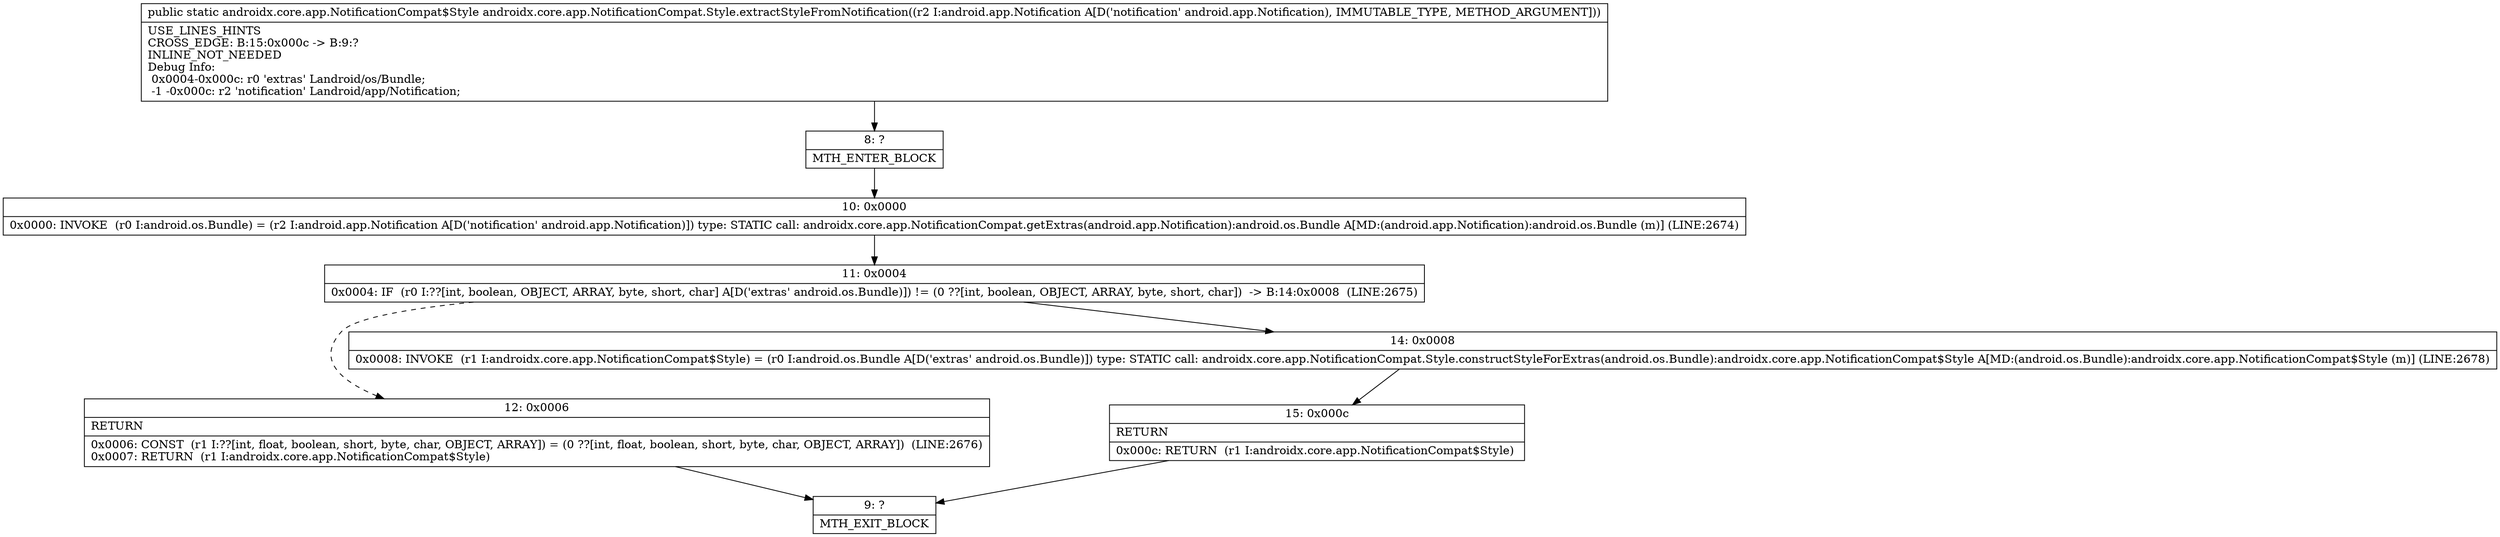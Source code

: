 digraph "CFG forandroidx.core.app.NotificationCompat.Style.extractStyleFromNotification(Landroid\/app\/Notification;)Landroidx\/core\/app\/NotificationCompat$Style;" {
Node_8 [shape=record,label="{8\:\ ?|MTH_ENTER_BLOCK\l}"];
Node_10 [shape=record,label="{10\:\ 0x0000|0x0000: INVOKE  (r0 I:android.os.Bundle) = (r2 I:android.app.Notification A[D('notification' android.app.Notification)]) type: STATIC call: androidx.core.app.NotificationCompat.getExtras(android.app.Notification):android.os.Bundle A[MD:(android.app.Notification):android.os.Bundle (m)] (LINE:2674)\l}"];
Node_11 [shape=record,label="{11\:\ 0x0004|0x0004: IF  (r0 I:??[int, boolean, OBJECT, ARRAY, byte, short, char] A[D('extras' android.os.Bundle)]) != (0 ??[int, boolean, OBJECT, ARRAY, byte, short, char])  \-\> B:14:0x0008  (LINE:2675)\l}"];
Node_12 [shape=record,label="{12\:\ 0x0006|RETURN\l|0x0006: CONST  (r1 I:??[int, float, boolean, short, byte, char, OBJECT, ARRAY]) = (0 ??[int, float, boolean, short, byte, char, OBJECT, ARRAY])  (LINE:2676)\l0x0007: RETURN  (r1 I:androidx.core.app.NotificationCompat$Style) \l}"];
Node_9 [shape=record,label="{9\:\ ?|MTH_EXIT_BLOCK\l}"];
Node_14 [shape=record,label="{14\:\ 0x0008|0x0008: INVOKE  (r1 I:androidx.core.app.NotificationCompat$Style) = (r0 I:android.os.Bundle A[D('extras' android.os.Bundle)]) type: STATIC call: androidx.core.app.NotificationCompat.Style.constructStyleForExtras(android.os.Bundle):androidx.core.app.NotificationCompat$Style A[MD:(android.os.Bundle):androidx.core.app.NotificationCompat$Style (m)] (LINE:2678)\l}"];
Node_15 [shape=record,label="{15\:\ 0x000c|RETURN\l|0x000c: RETURN  (r1 I:androidx.core.app.NotificationCompat$Style) \l}"];
MethodNode[shape=record,label="{public static androidx.core.app.NotificationCompat$Style androidx.core.app.NotificationCompat.Style.extractStyleFromNotification((r2 I:android.app.Notification A[D('notification' android.app.Notification), IMMUTABLE_TYPE, METHOD_ARGUMENT]))  | USE_LINES_HINTS\lCROSS_EDGE: B:15:0x000c \-\> B:9:?\lINLINE_NOT_NEEDED\lDebug Info:\l  0x0004\-0x000c: r0 'extras' Landroid\/os\/Bundle;\l  \-1 \-0x000c: r2 'notification' Landroid\/app\/Notification;\l}"];
MethodNode -> Node_8;Node_8 -> Node_10;
Node_10 -> Node_11;
Node_11 -> Node_12[style=dashed];
Node_11 -> Node_14;
Node_12 -> Node_9;
Node_14 -> Node_15;
Node_15 -> Node_9;
}

